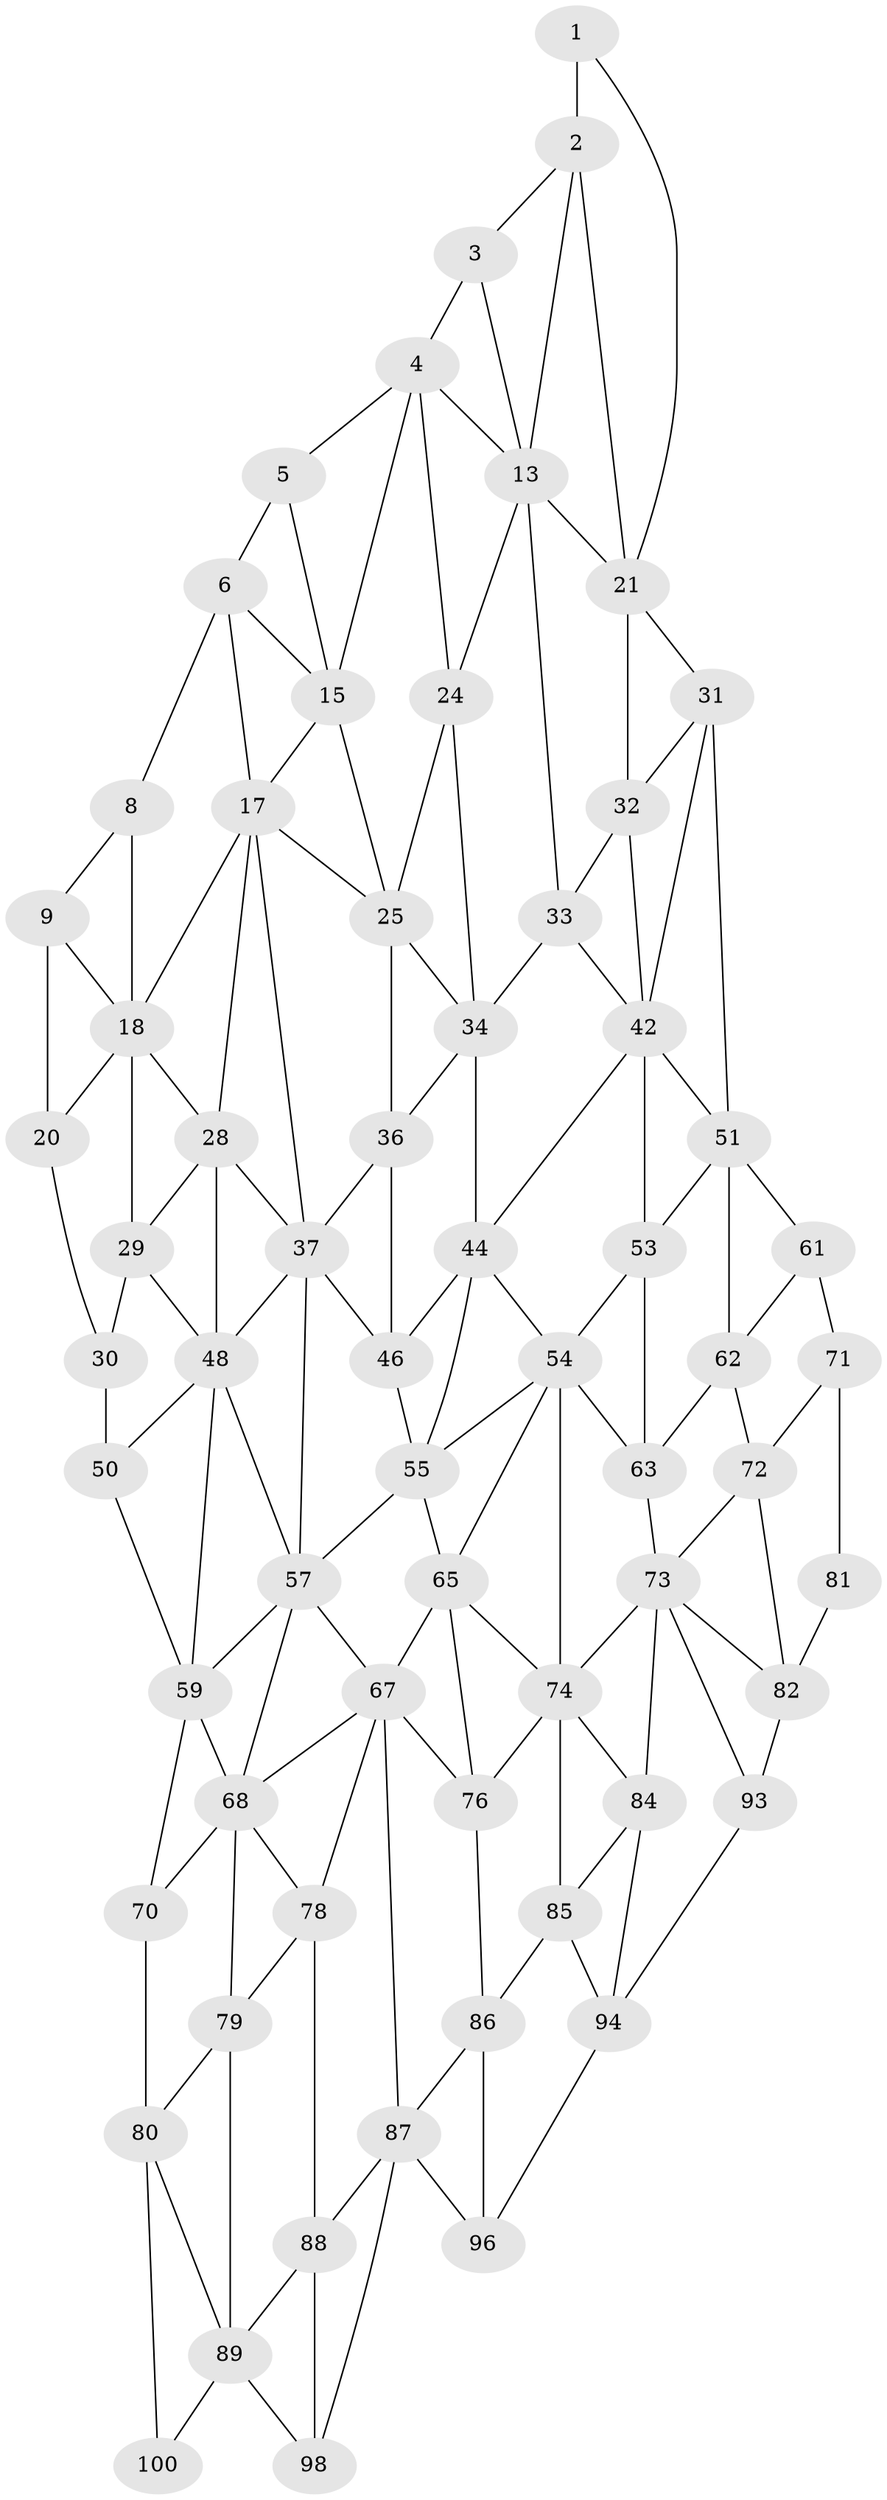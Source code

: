 // original degree distribution, {2: 0.04, 3: 0.32, 4: 0.64}
// Generated by graph-tools (version 1.1) at 2025/11/02/21/25 10:11:12]
// undirected, 64 vertices, 137 edges
graph export_dot {
graph [start="1"]
  node [color=gray90,style=filled];
  1 [super="+11"];
  2 [super="+12"];
  3;
  4 [super="+14"];
  5;
  6 [super="+7"];
  8;
  9 [super="+10"];
  13 [super="+23"];
  15 [super="+16"];
  17 [super="+27"];
  18 [super="+19"];
  20;
  21 [super="+22"];
  24;
  25 [super="+26"];
  28 [super="+38"];
  29 [super="+39"];
  30 [super="+40"];
  31 [super="+41"];
  32;
  33;
  34 [super="+35"];
  36;
  37 [super="+47"];
  42 [super="+43"];
  44 [super="+45"];
  46;
  48 [super="+49"];
  50;
  51 [super="+52"];
  53;
  54 [super="+64"];
  55 [super="+56"];
  57 [super="+58"];
  59 [super="+60"];
  61;
  62;
  63;
  65 [super="+66"];
  67 [super="+77"];
  68 [super="+69"];
  70;
  71;
  72;
  73 [super="+83"];
  74 [super="+75"];
  76;
  78;
  79;
  80 [super="+90"];
  81 [super="+91"];
  82 [super="+92"];
  84;
  85;
  86;
  87 [super="+97"];
  88;
  89 [super="+99"];
  93;
  94 [super="+95"];
  96;
  98;
  100;
  1 -- 2 [weight=2];
  1 -- 21;
  2 -- 3;
  2 -- 13;
  2 -- 21;
  3 -- 13;
  3 -- 4;
  4 -- 5;
  4 -- 24;
  4 -- 13;
  4 -- 15;
  5 -- 15;
  5 -- 6;
  6 -- 15;
  6 -- 8;
  6 -- 17;
  8 -- 18;
  8 -- 9;
  9 -- 20;
  9 -- 18;
  13 -- 24;
  13 -- 33;
  13 -- 21;
  15 -- 25 [weight=2];
  15 -- 17;
  17 -- 18;
  17 -- 28;
  17 -- 37;
  17 -- 25;
  18 -- 28;
  18 -- 20;
  18 -- 29;
  20 -- 30;
  21 -- 31;
  21 -- 32;
  24 -- 34;
  24 -- 25;
  25 -- 36;
  25 -- 34;
  28 -- 29 [weight=2];
  28 -- 48;
  28 -- 37;
  29 -- 30 [weight=2];
  29 -- 48;
  30 -- 50;
  31 -- 32;
  31 -- 42;
  31 -- 51;
  32 -- 42;
  32 -- 33;
  33 -- 34;
  33 -- 42;
  34 -- 44 [weight=2];
  34 -- 36;
  36 -- 46;
  36 -- 37;
  37 -- 48;
  37 -- 57;
  37 -- 46;
  42 -- 44;
  42 -- 53;
  42 -- 51;
  44 -- 54;
  44 -- 46;
  44 -- 55;
  46 -- 55;
  48 -- 50;
  48 -- 59;
  48 -- 57;
  50 -- 59;
  51 -- 61;
  51 -- 53;
  51 -- 62;
  53 -- 63;
  53 -- 54;
  54 -- 55;
  54 -- 65;
  54 -- 74;
  54 -- 63;
  55 -- 65 [weight=2];
  55 -- 57;
  57 -- 67;
  57 -- 59;
  57 -- 68;
  59 -- 70;
  59 -- 68;
  61 -- 71;
  61 -- 62;
  62 -- 72;
  62 -- 63;
  63 -- 73;
  65 -- 67;
  65 -- 76;
  65 -- 74;
  67 -- 68;
  67 -- 76;
  67 -- 78;
  67 -- 87;
  68 -- 78;
  68 -- 70;
  68 -- 79;
  70 -- 80;
  71 -- 81;
  71 -- 72;
  72 -- 82;
  72 -- 73;
  73 -- 74;
  73 -- 82;
  73 -- 84;
  73 -- 93;
  74 -- 84;
  74 -- 76;
  74 -- 85;
  76 -- 86;
  78 -- 88;
  78 -- 79;
  79 -- 89;
  79 -- 80;
  80 -- 89;
  80 -- 100;
  81 -- 82 [weight=2];
  82 -- 93;
  84 -- 94;
  84 -- 85;
  85 -- 86;
  85 -- 94;
  86 -- 96;
  86 -- 87;
  87 -- 88;
  87 -- 96;
  87 -- 98;
  88 -- 98;
  88 -- 89;
  89 -- 98;
  89 -- 100;
  93 -- 94;
  94 -- 96;
}
